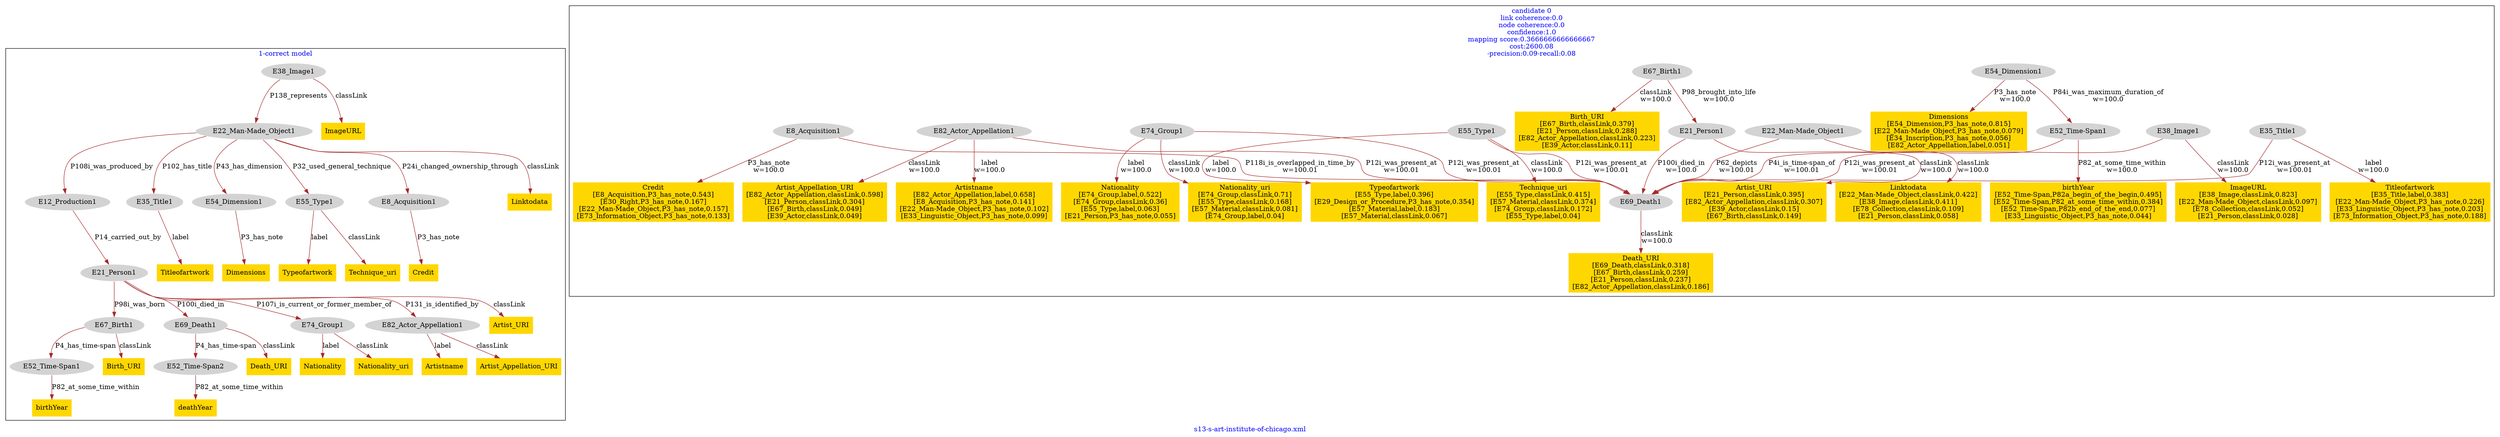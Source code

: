 digraph n0 {
fontcolor="blue"
remincross="true"
label="s13-s-art-institute-of-chicago.xml"
subgraph cluster_0 {
label="1-correct model"
n2[style="filled",color="white",fillcolor="lightgray",label="E12_Production1"];
n3[style="filled",color="white",fillcolor="lightgray",label="E21_Person1"];
n4[style="filled",color="white",fillcolor="lightgray",label="E67_Birth1"];
n5[style="filled",color="white",fillcolor="lightgray",label="E69_Death1"];
n6[style="filled",color="white",fillcolor="lightgray",label="E74_Group1"];
n7[style="filled",color="white",fillcolor="lightgray",label="E82_Actor_Appellation1"];
n8[style="filled",color="white",fillcolor="lightgray",label="E22_Man-Made_Object1"];
n9[style="filled",color="white",fillcolor="lightgray",label="E35_Title1"];
n10[style="filled",color="white",fillcolor="lightgray",label="E54_Dimension1"];
n11[style="filled",color="white",fillcolor="lightgray",label="E55_Type1"];
n12[style="filled",color="white",fillcolor="lightgray",label="E8_Acquisition1"];
n13[style="filled",color="white",fillcolor="lightgray",label="E38_Image1"];
n14[style="filled",color="white",fillcolor="lightgray",label="E52_Time-Span1"];
n15[style="filled",color="white",fillcolor="lightgray",label="E52_Time-Span2"];
n16[shape="plaintext",style="filled",fillcolor="gold",label="Nationality"];
n17[shape="plaintext",style="filled",fillcolor="gold",label="birthYear"];
n18[shape="plaintext",style="filled",fillcolor="gold",label="Linktodata"];
n19[shape="plaintext",style="filled",fillcolor="gold",label="Artistname"];
n20[shape="plaintext",style="filled",fillcolor="gold",label="Nationality_uri"];
n21[shape="plaintext",style="filled",fillcolor="gold",label="Death_URI"];
n22[shape="plaintext",style="filled",fillcolor="gold",label="Artist_URI"];
n23[shape="plaintext",style="filled",fillcolor="gold",label="Artist_Appellation_URI"];
n24[shape="plaintext",style="filled",fillcolor="gold",label="Credit"];
n25[shape="plaintext",style="filled",fillcolor="gold",label="deathYear"];
n26[shape="plaintext",style="filled",fillcolor="gold",label="Dimensions"];
n27[shape="plaintext",style="filled",fillcolor="gold",label="Technique_uri"];
n28[shape="plaintext",style="filled",fillcolor="gold",label="Titleofartwork"];
n29[shape="plaintext",style="filled",fillcolor="gold",label="Birth_URI"];
n30[shape="plaintext",style="filled",fillcolor="gold",label="ImageURL"];
n31[shape="plaintext",style="filled",fillcolor="gold",label="Typeofartwork"];
}
subgraph cluster_1 {
label="candidate 0\nlink coherence:0.0\nnode coherence:0.0\nconfidence:1.0\nmapping score:0.3666666666666667\ncost:2600.08\n-precision:0.09-recall:0.08"
n33[style="filled",color="white",fillcolor="lightgray",label="E21_Person1"];
n34[shape="plaintext",style="filled",fillcolor="gold",label="Artist_URI\n[E21_Person,classLink,0.395]\n[E82_Actor_Appellation,classLink,0.307]\n[E39_Actor,classLink,0.15]\n[E67_Birth,classLink,0.149]"];
n35[style="filled",color="white",fillcolor="lightgray",label="E22_Man-Made_Object1"];
n36[shape="plaintext",style="filled",fillcolor="gold",label="Linktodata\n[E22_Man-Made_Object,classLink,0.422]\n[E38_Image,classLink,0.411]\n[E78_Collection,classLink,0.109]\n[E21_Person,classLink,0.058]"];
n37[style="filled",color="white",fillcolor="lightgray",label="E35_Title1"];
n38[shape="plaintext",style="filled",fillcolor="gold",label="Titleofartwork\n[E35_Title,label,0.383]\n[E22_Man-Made_Object,P3_has_note,0.226]\n[E33_Linguistic_Object,P3_has_note,0.203]\n[E73_Information_Object,P3_has_note,0.188]"];
n39[style="filled",color="white",fillcolor="lightgray",label="E38_Image1"];
n40[shape="plaintext",style="filled",fillcolor="gold",label="ImageURL\n[E38_Image,classLink,0.823]\n[E22_Man-Made_Object,classLink,0.097]\n[E78_Collection,classLink,0.052]\n[E21_Person,classLink,0.028]"];
n41[style="filled",color="white",fillcolor="lightgray",label="E52_Time-Span1"];
n42[shape="plaintext",style="filled",fillcolor="gold",label="birthYear\n[E52_Time-Span,P82a_begin_of_the_begin,0.495]\n[E52_Time-Span,P82_at_some_time_within,0.384]\n[E52_Time-Span,P82b_end_of_the_end,0.077]\n[E33_Linguistic_Object,P3_has_note,0.044]"];
n43[style="filled",color="white",fillcolor="lightgray",label="E54_Dimension1"];
n44[shape="plaintext",style="filled",fillcolor="gold",label="Dimensions\n[E54_Dimension,P3_has_note,0.815]\n[E22_Man-Made_Object,P3_has_note,0.079]\n[E34_Inscription,P3_has_note,0.056]\n[E82_Actor_Appellation,label,0.051]"];
n45[style="filled",color="white",fillcolor="lightgray",label="E55_Type1"];
n46[shape="plaintext",style="filled",fillcolor="gold",label="Technique_uri\n[E55_Type,classLink,0.415]\n[E57_Material,classLink,0.374]\n[E74_Group,classLink,0.172]\n[E55_Type,label,0.04]"];
n47[shape="plaintext",style="filled",fillcolor="gold",label="Typeofartwork\n[E55_Type,label,0.396]\n[E29_Design_or_Procedure,P3_has_note,0.354]\n[E57_Material,label,0.183]\n[E57_Material,classLink,0.067]"];
n48[style="filled",color="white",fillcolor="lightgray",label="E67_Birth1"];
n49[shape="plaintext",style="filled",fillcolor="gold",label="Birth_URI\n[E67_Birth,classLink,0.379]\n[E21_Person,classLink,0.288]\n[E82_Actor_Appellation,classLink,0.223]\n[E39_Actor,classLink,0.11]"];
n50[style="filled",color="white",fillcolor="lightgray",label="E69_Death1"];
n51[shape="plaintext",style="filled",fillcolor="gold",label="Death_URI\n[E69_Death,classLink,0.318]\n[E67_Birth,classLink,0.259]\n[E21_Person,classLink,0.237]\n[E82_Actor_Appellation,classLink,0.186]"];
n52[style="filled",color="white",fillcolor="lightgray",label="E74_Group1"];
n53[shape="plaintext",style="filled",fillcolor="gold",label="Nationality_uri\n[E74_Group,classLink,0.71]\n[E55_Type,classLink,0.168]\n[E57_Material,classLink,0.081]\n[E74_Group,label,0.04]"];
n54[shape="plaintext",style="filled",fillcolor="gold",label="Nationality\n[E74_Group,label,0.522]\n[E74_Group,classLink,0.36]\n[E55_Type,label,0.063]\n[E21_Person,P3_has_note,0.055]"];
n55[style="filled",color="white",fillcolor="lightgray",label="E82_Actor_Appellation1"];
n56[shape="plaintext",style="filled",fillcolor="gold",label="Artist_Appellation_URI\n[E82_Actor_Appellation,classLink,0.598]\n[E21_Person,classLink,0.304]\n[E67_Birth,classLink,0.049]\n[E39_Actor,classLink,0.049]"];
n57[shape="plaintext",style="filled",fillcolor="gold",label="Artistname\n[E82_Actor_Appellation,label,0.658]\n[E8_Acquisition,P3_has_note,0.141]\n[E22_Man-Made_Object,P3_has_note,0.102]\n[E33_Linguistic_Object,P3_has_note,0.099]"];
n58[style="filled",color="white",fillcolor="lightgray",label="E8_Acquisition1"];
n59[shape="plaintext",style="filled",fillcolor="gold",label="Credit\n[E8_Acquisition,P3_has_note,0.543]\n[E30_Right,P3_has_note,0.167]\n[E22_Man-Made_Object,P3_has_note,0.157]\n[E73_Information_Object,P3_has_note,0.133]"];
}
n2 -> n3[color="brown",fontcolor="black",label="P14_carried_out_by"]
n3 -> n4[color="brown",fontcolor="black",label="P98i_was_born"]
n3 -> n5[color="brown",fontcolor="black",label="P100i_died_in"]
n3 -> n6[color="brown",fontcolor="black",label="P107i_is_current_or_former_member_of"]
n3 -> n7[color="brown",fontcolor="black",label="P131_is_identified_by"]
n8 -> n2[color="brown",fontcolor="black",label="P108i_was_produced_by"]
n8 -> n9[color="brown",fontcolor="black",label="P102_has_title"]
n8 -> n10[color="brown",fontcolor="black",label="P43_has_dimension"]
n8 -> n11[color="brown",fontcolor="black",label="P32_used_general_technique"]
n8 -> n12[color="brown",fontcolor="black",label="P24i_changed_ownership_through"]
n13 -> n8[color="brown",fontcolor="black",label="P138_represents"]
n4 -> n14[color="brown",fontcolor="black",label="P4_has_time-span"]
n5 -> n15[color="brown",fontcolor="black",label="P4_has_time-span"]
n6 -> n16[color="brown",fontcolor="black",label="label"]
n14 -> n17[color="brown",fontcolor="black",label="P82_at_some_time_within"]
n8 -> n18[color="brown",fontcolor="black",label="classLink"]
n7 -> n19[color="brown",fontcolor="black",label="label"]
n6 -> n20[color="brown",fontcolor="black",label="classLink"]
n5 -> n21[color="brown",fontcolor="black",label="classLink"]
n3 -> n22[color="brown",fontcolor="black",label="classLink"]
n7 -> n23[color="brown",fontcolor="black",label="classLink"]
n12 -> n24[color="brown",fontcolor="black",label="P3_has_note"]
n15 -> n25[color="brown",fontcolor="black",label="P82_at_some_time_within"]
n10 -> n26[color="brown",fontcolor="black",label="P3_has_note"]
n11 -> n27[color="brown",fontcolor="black",label="classLink"]
n9 -> n28[color="brown",fontcolor="black",label="label"]
n4 -> n29[color="brown",fontcolor="black",label="classLink"]
n13 -> n30[color="brown",fontcolor="black",label="classLink"]
n11 -> n31[color="brown",fontcolor="black",label="label"]
n33 -> n34[color="brown",fontcolor="black",label="classLink\nw=100.0"]
n35 -> n36[color="brown",fontcolor="black",label="classLink\nw=100.0"]
n37 -> n38[color="brown",fontcolor="black",label="label\nw=100.0"]
n39 -> n40[color="brown",fontcolor="black",label="classLink\nw=100.0"]
n41 -> n42[color="brown",fontcolor="black",label="P82_at_some_time_within\nw=100.0"]
n43 -> n44[color="brown",fontcolor="black",label="P3_has_note\nw=100.0"]
n45 -> n46[color="brown",fontcolor="black",label="classLink\nw=100.0"]
n45 -> n47[color="brown",fontcolor="black",label="label\nw=100.0"]
n48 -> n49[color="brown",fontcolor="black",label="classLink\nw=100.0"]
n50 -> n51[color="brown",fontcolor="black",label="classLink\nw=100.0"]
n52 -> n53[color="brown",fontcolor="black",label="classLink\nw=100.0"]
n52 -> n54[color="brown",fontcolor="black",label="label\nw=100.0"]
n55 -> n56[color="brown",fontcolor="black",label="classLink\nw=100.0"]
n55 -> n57[color="brown",fontcolor="black",label="label\nw=100.0"]
n58 -> n59[color="brown",fontcolor="black",label="P3_has_note\nw=100.0"]
n33 -> n50[color="brown",fontcolor="black",label="P100i_died_in\nw=100.0"]
n35 -> n50[color="brown",fontcolor="black",label="P62_depicts\nw=100.01"]
n37 -> n50[color="brown",fontcolor="black",label="P12i_was_present_at\nw=100.01"]
n39 -> n50[color="brown",fontcolor="black",label="P12i_was_present_at\nw=100.01"]
n41 -> n50[color="brown",fontcolor="black",label="P4i_is_time-span_of\nw=100.01"]
n43 -> n41[color="brown",fontcolor="black",label="P84i_was_maximum_duration_of\nw=100.0"]
n45 -> n50[color="brown",fontcolor="black",label="P12i_was_present_at\nw=100.01"]
n48 -> n33[color="brown",fontcolor="black",label="P98_brought_into_life\nw=100.0"]
n52 -> n50[color="brown",fontcolor="black",label="P12i_was_present_at\nw=100.01"]
n55 -> n50[color="brown",fontcolor="black",label="P12i_was_present_at\nw=100.01"]
n58 -> n50[color="brown",fontcolor="black",label="P118i_is_overlapped_in_time_by\nw=100.01"]
}
